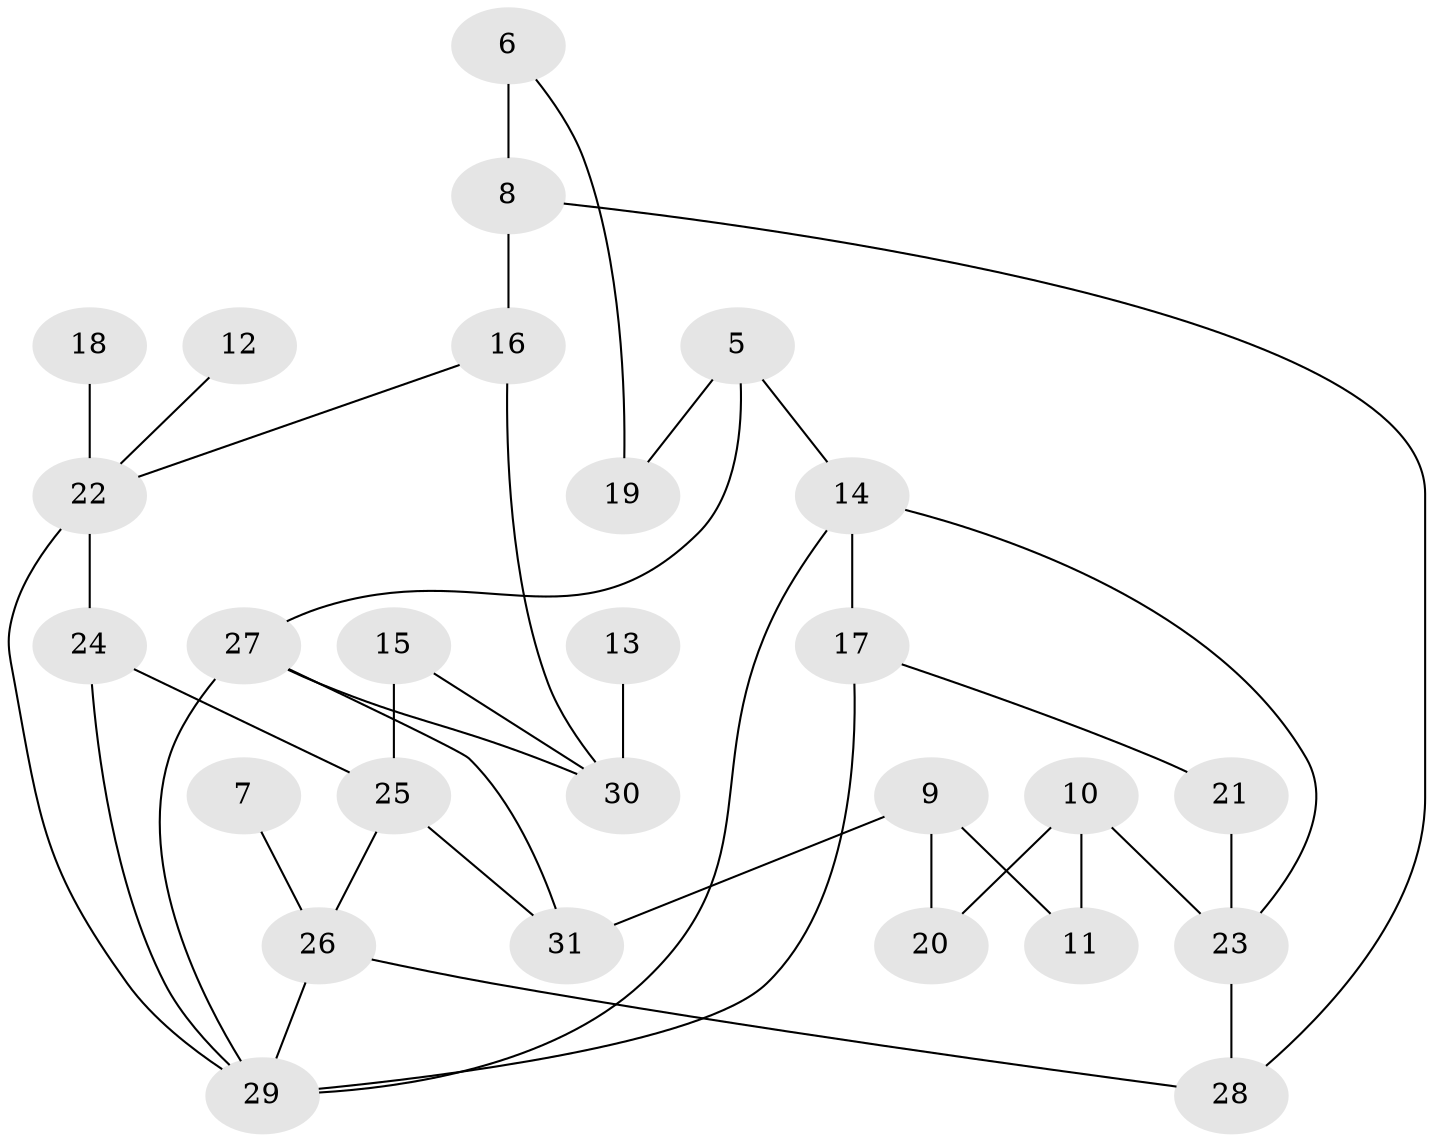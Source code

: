 // original degree distribution, {0: 0.06557377049180328, 2: 0.3114754098360656, 3: 0.3114754098360656, 1: 0.16393442622950818, 5: 0.08196721311475409, 4: 0.06557377049180328}
// Generated by graph-tools (version 1.1) at 2025/35/03/04/25 23:35:45]
// undirected, 27 vertices, 39 edges
graph export_dot {
  node [color=gray90,style=filled];
  5;
  6;
  7;
  8;
  9;
  10;
  11;
  12;
  13;
  14;
  15;
  16;
  17;
  18;
  19;
  20;
  21;
  22;
  23;
  24;
  25;
  26;
  27;
  28;
  29;
  30;
  31;
  5 -- 14 [weight=1.0];
  5 -- 19 [weight=1.0];
  5 -- 27 [weight=1.0];
  6 -- 8 [weight=2.0];
  6 -- 19 [weight=1.0];
  7 -- 26 [weight=1.0];
  8 -- 16 [weight=1.0];
  8 -- 28 [weight=1.0];
  9 -- 11 [weight=1.0];
  9 -- 20 [weight=1.0];
  9 -- 31 [weight=2.0];
  10 -- 11 [weight=1.0];
  10 -- 20 [weight=1.0];
  10 -- 23 [weight=1.0];
  12 -- 22 [weight=1.0];
  13 -- 30 [weight=1.0];
  14 -- 17 [weight=1.0];
  14 -- 23 [weight=1.0];
  14 -- 29 [weight=1.0];
  15 -- 25 [weight=1.0];
  15 -- 30 [weight=1.0];
  16 -- 22 [weight=1.0];
  16 -- 30 [weight=1.0];
  17 -- 21 [weight=1.0];
  17 -- 29 [weight=1.0];
  18 -- 22 [weight=2.0];
  21 -- 23 [weight=1.0];
  22 -- 24 [weight=1.0];
  22 -- 29 [weight=1.0];
  23 -- 28 [weight=1.0];
  24 -- 25 [weight=1.0];
  24 -- 29 [weight=1.0];
  25 -- 26 [weight=1.0];
  25 -- 31 [weight=1.0];
  26 -- 28 [weight=1.0];
  26 -- 29 [weight=1.0];
  27 -- 29 [weight=1.0];
  27 -- 30 [weight=2.0];
  27 -- 31 [weight=1.0];
}
